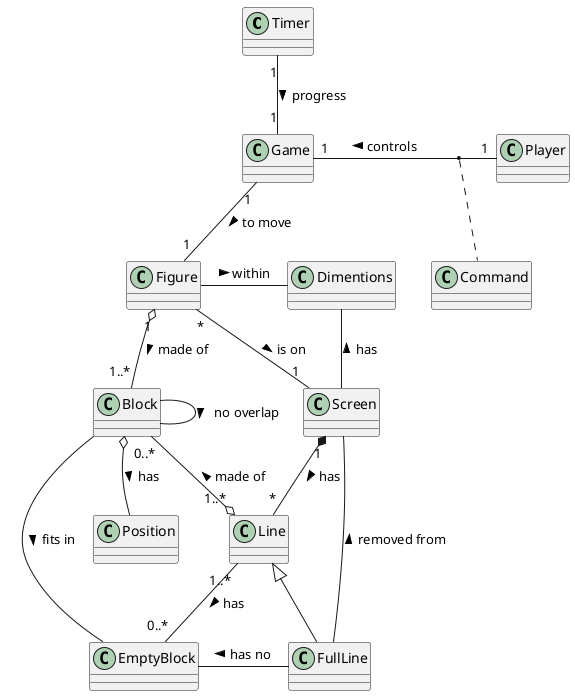 @startuml

Timer "1" -- "1" Game : progress >

Game "1" - "1" Player : controls <
(Game, Player) . Command
Game "1" -- "1" Figure : to move >

Figure - Dimentions : within >
Figure "*" - "1" Screen : > is on
Screen -up- Dimentions : has >


Figure "1" o-- "1..*" Block : made of >
Block "0..*" --o "1..*" Line : < made of
Block o-down- Position : > has
Block - Block : > no overlap
Line "1..*" -down- "0..*" EmptyBlock : has >

Line <|-- FullLine
FullLine - Screen : removed from >
Screen "1" *-- "*" Line : has >
EmptyBlock - FullLine : < has no
Block - EmptyBlock : fits in >

@enduml